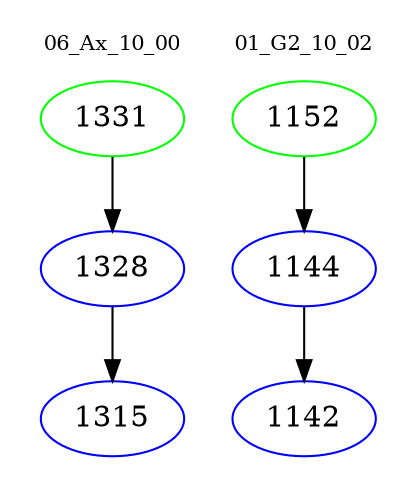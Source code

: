 digraph{
subgraph cluster_0 {
color = white
label = "06_Ax_10_00";
fontsize=10;
T0_1331 [label="1331", color="green"]
T0_1331 -> T0_1328 [color="black"]
T0_1328 [label="1328", color="blue"]
T0_1328 -> T0_1315 [color="black"]
T0_1315 [label="1315", color="blue"]
}
subgraph cluster_1 {
color = white
label = "01_G2_10_02";
fontsize=10;
T1_1152 [label="1152", color="green"]
T1_1152 -> T1_1144 [color="black"]
T1_1144 [label="1144", color="blue"]
T1_1144 -> T1_1142 [color="black"]
T1_1142 [label="1142", color="blue"]
}
}
